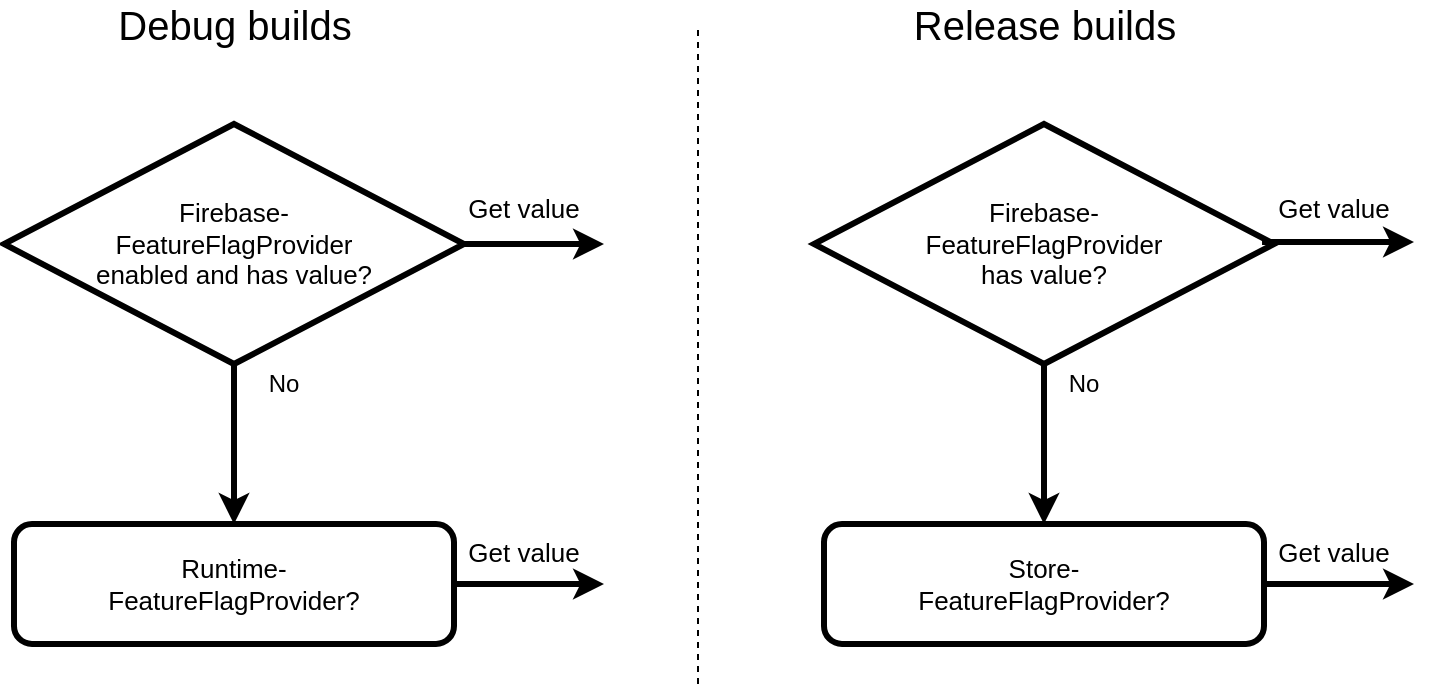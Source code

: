 <mxfile version="11.1.2" type="device"><diagram id="6pMvDDMO5kimjZKqVB08" name="Page-1"><mxGraphModel dx="1186" dy="717" grid="1" gridSize="10" guides="1" tooltips="1" connect="1" arrows="1" fold="1" page="1" pageScale="1" pageWidth="827" pageHeight="1169" math="0" shadow="0"><root><mxCell id="0"/><mxCell id="1" parent="0"/><mxCell id="kRcMAGaCmxWMrceGrNNm-3" value="" style="edgeStyle=orthogonalEdgeStyle;rounded=0;orthogonalLoop=1;jettySize=auto;html=1;entryX=0.5;entryY=0;entryDx=0;entryDy=0;strokeWidth=3;" edge="1" parent="1" source="kRcMAGaCmxWMrceGrNNm-1" target="kRcMAGaCmxWMrceGrNNm-6"><mxGeometry relative="1" as="geometry"><mxPoint x="168" y="330" as="targetPoint"/></mxGeometry></mxCell><mxCell id="kRcMAGaCmxWMrceGrNNm-1" value="Firebase-&lt;br style=&quot;font-size: 13px;&quot;&gt;FeatureFlagProvider&lt;br style=&quot;font-size: 13px;&quot;&gt;enabled and has value?" style="rhombus;whiteSpace=wrap;html=1;strokeWidth=3;fontSize=13;" vertex="1" parent="1"><mxGeometry x="53" y="120" width="230" height="120" as="geometry"/></mxCell><mxCell id="kRcMAGaCmxWMrceGrNNm-4" value="" style="endArrow=classic;html=1;exitX=1;exitY=0.5;exitDx=0;exitDy=0;strokeWidth=3;" edge="1" parent="1" source="kRcMAGaCmxWMrceGrNNm-1"><mxGeometry width="50" height="50" relative="1" as="geometry"><mxPoint x="53" y="510" as="sourcePoint"/><mxPoint x="353" y="180" as="targetPoint"/></mxGeometry></mxCell><mxCell id="kRcMAGaCmxWMrceGrNNm-5" value="" style="endArrow=classic;html=1;exitX=1;exitY=0.5;exitDx=0;exitDy=0;strokeWidth=3;" edge="1" parent="1" source="kRcMAGaCmxWMrceGrNNm-6"><mxGeometry width="50" height="50" relative="1" as="geometry"><mxPoint x="283" y="379.5" as="sourcePoint"/><mxPoint x="353" y="350" as="targetPoint"/></mxGeometry></mxCell><mxCell id="kRcMAGaCmxWMrceGrNNm-6" value="&lt;span style=&quot;white-space: normal; font-size: 13px;&quot;&gt;Runtime-&lt;/span&gt;&lt;br style=&quot;white-space: normal; font-size: 13px;&quot;&gt;&lt;span style=&quot;white-space: normal; font-size: 13px;&quot;&gt;FeatureFlagProvider?&lt;/span&gt;" style="rounded=1;whiteSpace=wrap;html=1;strokeWidth=3;fontSize=13;" vertex="1" parent="1"><mxGeometry x="58" y="320" width="220" height="60" as="geometry"/></mxCell><mxCell id="kRcMAGaCmxWMrceGrNNm-7" value="Firebase-&lt;br style=&quot;font-size: 13px;&quot;&gt;FeatureFlagProvider&lt;br style=&quot;font-size: 13px;&quot;&gt;has value?" style="rhombus;whiteSpace=wrap;html=1;strokeWidth=3;fontSize=13;" vertex="1" parent="1"><mxGeometry x="458" y="120" width="230" height="120" as="geometry"/></mxCell><mxCell id="kRcMAGaCmxWMrceGrNNm-8" value="&lt;span style=&quot;white-space: normal; font-size: 13px;&quot;&gt;Store-&lt;/span&gt;&lt;br style=&quot;white-space: normal; font-size: 13px;&quot;&gt;&lt;span style=&quot;white-space: normal; font-size: 13px;&quot;&gt;FeatureFlagProvider?&lt;/span&gt;" style="rounded=1;whiteSpace=wrap;html=1;strokeWidth=3;fontSize=13;" vertex="1" parent="1"><mxGeometry x="463" y="320" width="220" height="60" as="geometry"/></mxCell><mxCell id="kRcMAGaCmxWMrceGrNNm-9" value="" style="edgeStyle=orthogonalEdgeStyle;rounded=0;orthogonalLoop=1;jettySize=auto;html=1;entryX=0.5;entryY=0;entryDx=0;entryDy=0;exitX=0.5;exitY=1;exitDx=0;exitDy=0;strokeWidth=3;" edge="1" parent="1" source="kRcMAGaCmxWMrceGrNNm-7" target="kRcMAGaCmxWMrceGrNNm-8"><mxGeometry relative="1" as="geometry"><mxPoint x="567" y="240" as="sourcePoint"/><mxPoint x="567" y="320" as="targetPoint"/></mxGeometry></mxCell><mxCell id="kRcMAGaCmxWMrceGrNNm-10" value="" style="endArrow=classic;html=1;exitX=1;exitY=0.5;exitDx=0;exitDy=0;strokeWidth=3;" edge="1" parent="1" source="kRcMAGaCmxWMrceGrNNm-8"><mxGeometry width="50" height="50" relative="1" as="geometry"><mxPoint x="683" y="340" as="sourcePoint"/><mxPoint x="758" y="350" as="targetPoint"/></mxGeometry></mxCell><mxCell id="kRcMAGaCmxWMrceGrNNm-12" value="" style="endArrow=classic;html=1;exitX=0.974;exitY=0.492;exitDx=0;exitDy=0;exitPerimeter=0;strokeWidth=3;" edge="1" parent="1" source="kRcMAGaCmxWMrceGrNNm-7"><mxGeometry width="50" height="50" relative="1" as="geometry"><mxPoint x="683" y="180" as="sourcePoint"/><mxPoint x="758" y="179" as="targetPoint"/></mxGeometry></mxCell><mxCell id="kRcMAGaCmxWMrceGrNNm-13" value="No" style="text;html=1;strokeColor=none;fillColor=none;align=center;verticalAlign=middle;whiteSpace=wrap;rounded=0;" vertex="1" parent="1"><mxGeometry x="173" y="240" width="40" height="20" as="geometry"/></mxCell><mxCell id="kRcMAGaCmxWMrceGrNNm-14" value="No" style="text;html=1;strokeColor=none;fillColor=none;align=center;verticalAlign=middle;whiteSpace=wrap;rounded=0;" vertex="1" parent="1"><mxGeometry x="573" y="240" width="40" height="20" as="geometry"/></mxCell><mxCell id="kRcMAGaCmxWMrceGrNNm-15" value="Get value" style="text;html=1;strokeColor=none;fillColor=none;align=center;verticalAlign=middle;whiteSpace=wrap;rounded=0;fontSize=13;" vertex="1" parent="1"><mxGeometry x="283" y="152" width="60" height="20" as="geometry"/></mxCell><mxCell id="kRcMAGaCmxWMrceGrNNm-16" value="Get value" style="text;html=1;strokeColor=none;fillColor=none;align=center;verticalAlign=middle;whiteSpace=wrap;rounded=0;fontSize=13;" vertex="1" parent="1"><mxGeometry x="688" y="152" width="60" height="20" as="geometry"/></mxCell><mxCell id="kRcMAGaCmxWMrceGrNNm-17" value="Get value" style="text;html=1;strokeColor=none;fillColor=none;align=center;verticalAlign=middle;whiteSpace=wrap;rounded=0;fontSize=13;" vertex="1" parent="1"><mxGeometry x="688" y="324" width="60" height="20" as="geometry"/></mxCell><mxCell id="kRcMAGaCmxWMrceGrNNm-18" value="Get value" style="text;html=1;strokeColor=none;fillColor=none;align=center;verticalAlign=middle;whiteSpace=wrap;rounded=0;fontSize=13;" vertex="1" parent="1"><mxGeometry x="283" y="324" width="60" height="20" as="geometry"/></mxCell><mxCell id="kRcMAGaCmxWMrceGrNNm-19" value="" style="endArrow=none;dashed=1;html=1;" edge="1" parent="1"><mxGeometry width="50" height="50" relative="1" as="geometry"><mxPoint x="400" y="400" as="sourcePoint"/><mxPoint x="400" y="70" as="targetPoint"/></mxGeometry></mxCell><mxCell id="kRcMAGaCmxWMrceGrNNm-20" value="Debug builds" style="text;html=1;strokeColor=none;fillColor=none;align=center;verticalAlign=middle;whiteSpace=wrap;rounded=0;fontSize=20;" vertex="1" parent="1"><mxGeometry x="99.5" y="60" width="137" height="20" as="geometry"/></mxCell><mxCell id="kRcMAGaCmxWMrceGrNNm-21" value="Release builds" style="text;html=1;strokeColor=none;fillColor=none;align=center;verticalAlign=middle;whiteSpace=wrap;rounded=0;fontSize=20;" vertex="1" parent="1"><mxGeometry x="504.5" y="60" width="137" height="20" as="geometry"/></mxCell></root></mxGraphModel></diagram></mxfile>